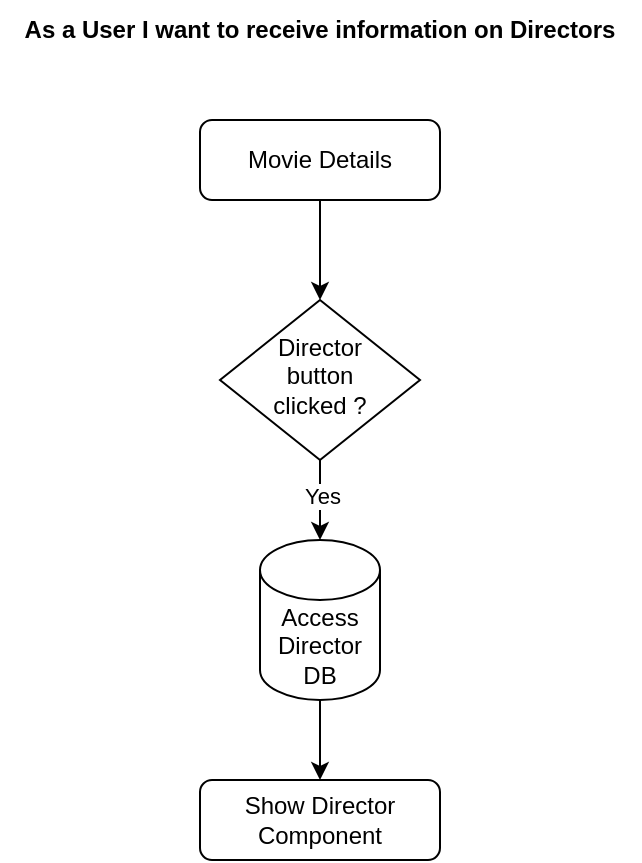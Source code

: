 <mxfile version="21.7.5" type="device">
  <diagram id="C5RBs43oDa-KdzZeNtuy" name="Page-1">
    <mxGraphModel dx="901" dy="645" grid="1" gridSize="10" guides="1" tooltips="1" connect="1" arrows="1" fold="1" page="1" pageScale="1" pageWidth="827" pageHeight="1169" math="0" shadow="0">
      <root>
        <mxCell id="WIyWlLk6GJQsqaUBKTNV-0" />
        <mxCell id="WIyWlLk6GJQsqaUBKTNV-1" parent="WIyWlLk6GJQsqaUBKTNV-0" />
        <mxCell id="0dpk0A-GW5sekWKEtVt2-33" value="" style="edgeStyle=orthogonalEdgeStyle;rounded=0;orthogonalLoop=1;jettySize=auto;html=1;" edge="1" parent="WIyWlLk6GJQsqaUBKTNV-1" source="WIyWlLk6GJQsqaUBKTNV-3" target="0dpk0A-GW5sekWKEtVt2-1">
          <mxGeometry relative="1" as="geometry" />
        </mxCell>
        <mxCell id="WIyWlLk6GJQsqaUBKTNV-3" value="Movie Details" style="rounded=1;whiteSpace=wrap;html=1;fontSize=12;glass=0;strokeWidth=1;shadow=0;" parent="WIyWlLk6GJQsqaUBKTNV-1" vertex="1">
          <mxGeometry x="290" y="80" width="120" height="40" as="geometry" />
        </mxCell>
        <mxCell id="0dpk0A-GW5sekWKEtVt2-0" value="&lt;span id=&quot;docs-internal-guid-471acc77-7fff-ed85-bc66-30103a5f6fd2&quot;&gt;&lt;/span&gt;&lt;span id=&quot;docs-internal-guid-6b510a21-7fff-43b4-50d8-6ca1a9317572&quot;&gt;&lt;/span&gt;&lt;b&gt;As a User I want to receive information on Directors&lt;/b&gt;" style="text;html=1;strokeColor=none;fillColor=none;align=center;verticalAlign=middle;whiteSpace=wrap;rounded=0;" vertex="1" parent="WIyWlLk6GJQsqaUBKTNV-1">
          <mxGeometry x="190" y="20" width="320" height="30" as="geometry" />
        </mxCell>
        <mxCell id="0dpk0A-GW5sekWKEtVt2-35" value="" style="edgeStyle=orthogonalEdgeStyle;rounded=0;orthogonalLoop=1;jettySize=auto;html=1;" edge="1" parent="WIyWlLk6GJQsqaUBKTNV-1" source="0dpk0A-GW5sekWKEtVt2-1" target="0dpk0A-GW5sekWKEtVt2-17">
          <mxGeometry relative="1" as="geometry" />
        </mxCell>
        <mxCell id="0dpk0A-GW5sekWKEtVt2-36" value="Yes" style="edgeLabel;html=1;align=center;verticalAlign=middle;resizable=0;points=[];" vertex="1" connectable="0" parent="0dpk0A-GW5sekWKEtVt2-35">
          <mxGeometry x="-0.1" y="1" relative="1" as="geometry">
            <mxPoint as="offset" />
          </mxGeometry>
        </mxCell>
        <mxCell id="0dpk0A-GW5sekWKEtVt2-1" value="Director&lt;br&gt;button&lt;br&gt;clicked ?" style="rhombus;whiteSpace=wrap;html=1;shadow=0;fontFamily=Helvetica;fontSize=12;align=center;strokeWidth=1;spacing=6;spacingTop=-4;" vertex="1" parent="WIyWlLk6GJQsqaUBKTNV-1">
          <mxGeometry x="300" y="170" width="100" height="80" as="geometry" />
        </mxCell>
        <mxCell id="0dpk0A-GW5sekWKEtVt2-14" value="Show Director&lt;br&gt;Component" style="rounded=1;whiteSpace=wrap;html=1;fontSize=12;glass=0;strokeWidth=1;shadow=0;" vertex="1" parent="WIyWlLk6GJQsqaUBKTNV-1">
          <mxGeometry x="290" y="410" width="120" height="40" as="geometry" />
        </mxCell>
        <mxCell id="0dpk0A-GW5sekWKEtVt2-37" value="" style="edgeStyle=orthogonalEdgeStyle;rounded=0;orthogonalLoop=1;jettySize=auto;html=1;" edge="1" parent="WIyWlLk6GJQsqaUBKTNV-1" source="0dpk0A-GW5sekWKEtVt2-17" target="0dpk0A-GW5sekWKEtVt2-14">
          <mxGeometry relative="1" as="geometry" />
        </mxCell>
        <mxCell id="0dpk0A-GW5sekWKEtVt2-17" value="Access&lt;br&gt;Director DB" style="shape=cylinder3;whiteSpace=wrap;html=1;boundedLbl=1;backgroundOutline=1;size=15;" vertex="1" parent="WIyWlLk6GJQsqaUBKTNV-1">
          <mxGeometry x="320" y="290" width="60" height="80" as="geometry" />
        </mxCell>
      </root>
    </mxGraphModel>
  </diagram>
</mxfile>
